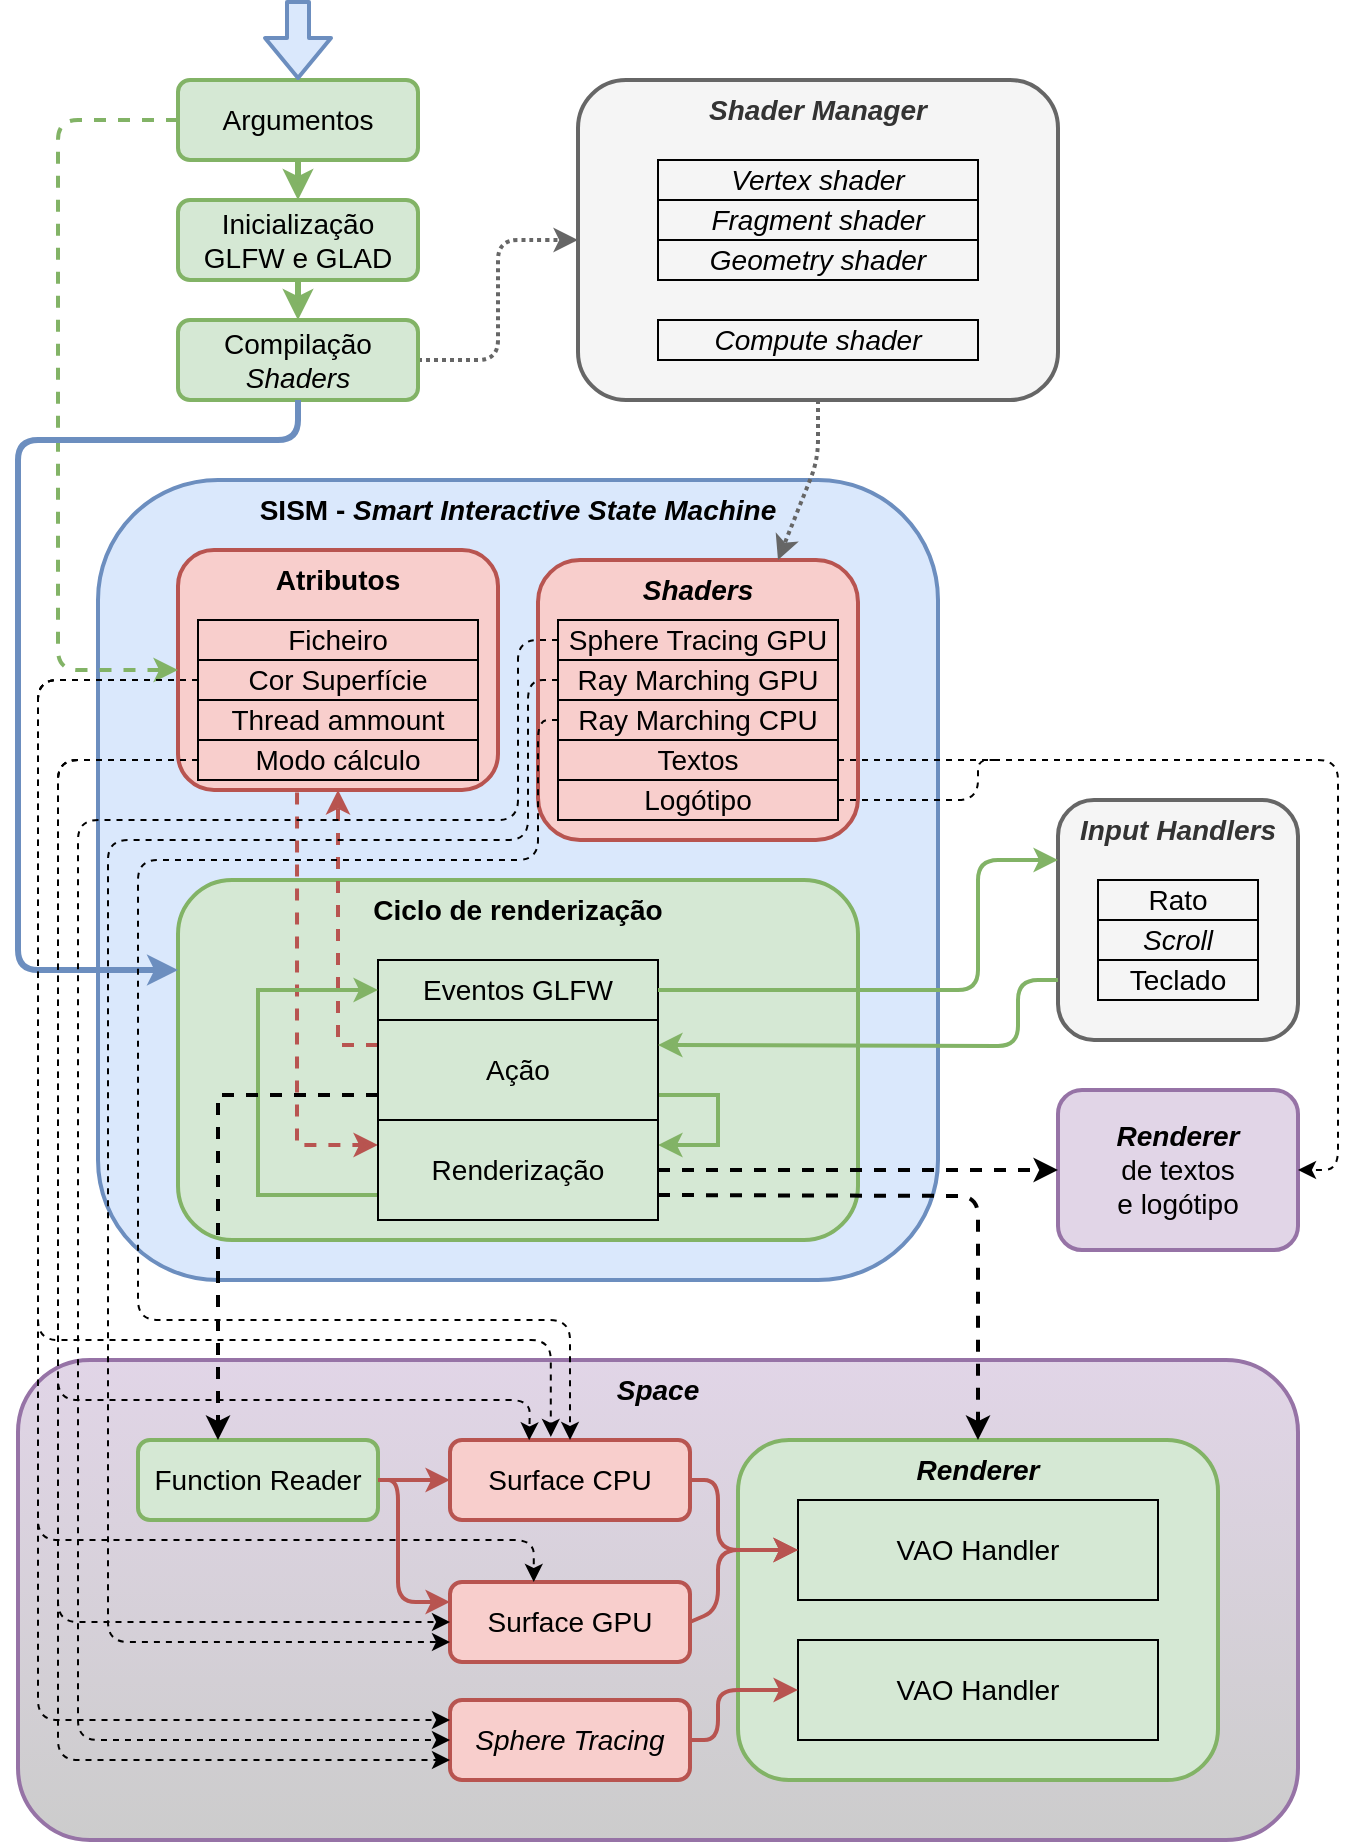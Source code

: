 <mxfile version="20.0.4" type="device"><diagram id="v2rgsF1kuf9jtpxhQ29G" name="Page-1"><mxGraphModel dx="1673" dy="875" grid="1" gridSize="10" guides="1" tooltips="1" connect="1" arrows="1" fold="1" page="1" pageScale="1" pageWidth="850" pageHeight="1100" background="none" math="0" shadow="0"><root><mxCell id="0"/><mxCell id="1" parent="0"/><mxCell id="DVNle9Yi67jgHLtXyeyg-1" value="SISM - &lt;i&gt;Smart Interactive State Machine&lt;/i&gt;" style="rounded=1;whiteSpace=wrap;html=1;verticalAlign=top;fontStyle=1;fillColor=#dae8fc;strokeColor=#6c8ebf;strokeWidth=2;fontSize=14;" parent="1" vertex="1"><mxGeometry x="80" y="280" width="420" height="400" as="geometry"/></mxCell><mxCell id="DVNle9Yi67jgHLtXyeyg-2" value="Ciclo de renderização" style="rounded=1;whiteSpace=wrap;html=1;verticalAlign=top;fillColor=#d5e8d4;strokeColor=#82b366;fontStyle=1;strokeWidth=2;fontSize=14;" parent="1" vertex="1"><mxGeometry x="120" y="480" width="340" height="180" as="geometry"/></mxCell><mxCell id="DVNle9Yi67jgHLtXyeyg-52" style="edgeStyle=orthogonalEdgeStyle;rounded=0;orthogonalLoop=1;jettySize=auto;html=1;entryX=0;entryY=0.25;entryDx=0;entryDy=0;dashed=1;fontFamily=Helvetica;fontSize=14;strokeWidth=2;fillColor=#f8cecc;strokeColor=#b85450;exitX=0.372;exitY=1.01;exitDx=0;exitDy=0;exitPerimeter=0;" parent="1" source="DVNle9Yi67jgHLtXyeyg-4" target="DVNle9Yi67jgHLtXyeyg-25" edge="1"><mxGeometry relative="1" as="geometry"><mxPoint x="180" y="430" as="sourcePoint"/><Array as="points"><mxPoint x="180" y="612"/></Array></mxGeometry></mxCell><mxCell id="DVNle9Yi67jgHLtXyeyg-4" value="Atributos" style="rounded=1;whiteSpace=wrap;html=1;verticalAlign=top;fillColor=#f8cecc;strokeColor=#b85450;fontStyle=1;strokeWidth=2;fontSize=14;" parent="1" vertex="1"><mxGeometry x="120" y="315" width="160" height="120" as="geometry"/></mxCell><mxCell id="DVNle9Yi67jgHLtXyeyg-7" value="Modo cálculo" style="text;html=1;align=center;verticalAlign=middle;whiteSpace=wrap;rounded=0;fontSize=14;fontFamily=Helvetica;strokeColor=#000000;" parent="1" vertex="1"><mxGeometry x="130" y="410" width="140" height="20" as="geometry"/></mxCell><mxCell id="DVNle9Yi67jgHLtXyeyg-9" value="Cor Superfície" style="text;html=1;align=center;verticalAlign=middle;whiteSpace=wrap;rounded=0;fontSize=14;fontFamily=Helvetica;strokeColor=#000000;" parent="1" vertex="1"><mxGeometry x="130" y="370" width="140" height="20" as="geometry"/></mxCell><mxCell id="DVNle9Yi67jgHLtXyeyg-10" value="Ficheiro" style="text;html=1;align=center;verticalAlign=middle;whiteSpace=wrap;rounded=0;fontSize=14;fontFamily=Helvetica;strokeColor=#000000;" parent="1" vertex="1"><mxGeometry x="130" y="350" width="140" height="20" as="geometry"/></mxCell><mxCell id="DVNle9Yi67jgHLtXyeyg-11" value="&lt;div&gt;Thread ammount&lt;/div&gt;" style="text;html=1;align=center;verticalAlign=middle;whiteSpace=wrap;rounded=0;fontSize=14;fontFamily=Helvetica;strokeColor=#000000;" parent="1" vertex="1"><mxGeometry x="130" y="390" width="140" height="20" as="geometry"/></mxCell><mxCell id="DVNle9Yi67jgHLtXyeyg-12" value="&lt;i&gt;&lt;b&gt;Shaders&lt;/b&gt;&lt;/i&gt;" style="rounded=1;whiteSpace=wrap;html=1;fontFamily=Helvetica;fontSize=14;strokeColor=#b85450;strokeWidth=2;verticalAlign=top;fillColor=#f8cecc;" parent="1" vertex="1"><mxGeometry x="300" y="320" width="160" height="140" as="geometry"/></mxCell><mxCell id="DVNle9Yi67jgHLtXyeyg-13" value="Textos" style="text;html=1;align=center;verticalAlign=middle;whiteSpace=wrap;rounded=0;fontSize=14;fontFamily=Helvetica;strokeColor=#000000;" parent="1" vertex="1"><mxGeometry x="310" y="410" width="140" height="20" as="geometry"/></mxCell><mxCell id="DVNle9Yi67jgHLtXyeyg-14" value="Logótipo" style="text;html=1;align=center;verticalAlign=middle;whiteSpace=wrap;rounded=0;fontSize=14;fontFamily=Helvetica;strokeColor=#000000;" parent="1" vertex="1"><mxGeometry x="310" y="430" width="140" height="20" as="geometry"/></mxCell><mxCell id="DVNle9Yi67jgHLtXyeyg-15" value="Ray Marching GPU" style="text;html=1;align=center;verticalAlign=middle;whiteSpace=wrap;rounded=0;fontSize=14;fontFamily=Helvetica;strokeColor=#000000;" parent="1" vertex="1"><mxGeometry x="310" y="370" width="140" height="20" as="geometry"/></mxCell><mxCell id="DVNle9Yi67jgHLtXyeyg-16" value="Ray Marching CPU" style="text;html=1;align=center;verticalAlign=middle;whiteSpace=wrap;rounded=0;fontSize=14;fontFamily=Helvetica;strokeColor=#000000;" parent="1" vertex="1"><mxGeometry x="310" y="390" width="140" height="20" as="geometry"/></mxCell><mxCell id="DVNle9Yi67jgHLtXyeyg-17" value="Sphere Tracing GPU" style="text;html=1;align=center;verticalAlign=middle;whiteSpace=wrap;rounded=0;fontSize=14;fontFamily=Helvetica;strokeColor=#000000;" parent="1" vertex="1"><mxGeometry x="310" y="350" width="140" height="20" as="geometry"/></mxCell><mxCell id="DVNle9Yi67jgHLtXyeyg-19" value="&lt;div&gt;Argumentos&lt;/div&gt;" style="rounded=1;whiteSpace=wrap;html=1;fontFamily=Helvetica;fontSize=14;strokeColor=#82b366;strokeWidth=2;verticalAlign=middle;fillColor=#d5e8d4;" parent="1" vertex="1"><mxGeometry x="120" y="80" width="120" height="40" as="geometry"/></mxCell><mxCell id="DVNle9Yi67jgHLtXyeyg-20" value="&lt;div&gt;Inicialização&lt;br&gt;&lt;/div&gt;&lt;div&gt;GLFW e GLAD&lt;/div&gt;" style="rounded=1;whiteSpace=wrap;html=1;fontFamily=Helvetica;fontSize=14;strokeColor=#82b366;strokeWidth=2;verticalAlign=middle;fillColor=#d5e8d4;" parent="1" vertex="1"><mxGeometry x="120" y="140" width="120" height="40" as="geometry"/></mxCell><mxCell id="DVNle9Yi67jgHLtXyeyg-27" style="edgeStyle=orthogonalEdgeStyle;rounded=0;orthogonalLoop=1;jettySize=auto;html=1;exitX=1;exitY=0.75;exitDx=0;exitDy=0;entryX=1;entryY=0.25;entryDx=0;entryDy=0;fontFamily=Helvetica;fontSize=14;strokeWidth=2;fillColor=#d5e8d4;strokeColor=#82b366;" parent="1" source="DVNle9Yi67jgHLtXyeyg-22" target="DVNle9Yi67jgHLtXyeyg-25" edge="1"><mxGeometry relative="1" as="geometry"><Array as="points"><mxPoint x="390" y="588"/><mxPoint x="390" y="613"/></Array></mxGeometry></mxCell><mxCell id="DVNle9Yi67jgHLtXyeyg-50" style="edgeStyle=orthogonalEdgeStyle;rounded=0;orthogonalLoop=1;jettySize=auto;html=1;exitX=0;exitY=0.25;exitDx=0;exitDy=0;entryX=0.5;entryY=1;entryDx=0;entryDy=0;fontFamily=Helvetica;fontSize=14;strokeWidth=2;dashed=1;fillColor=#f8cecc;strokeColor=#b85450;" parent="1" source="DVNle9Yi67jgHLtXyeyg-22" target="DVNle9Yi67jgHLtXyeyg-4" edge="1"><mxGeometry relative="1" as="geometry"/></mxCell><mxCell id="DVNle9Yi67jgHLtXyeyg-22" value="Ação" style="text;html=1;align=center;verticalAlign=middle;whiteSpace=wrap;rounded=0;fontSize=14;fontFamily=Helvetica;strokeColor=#000000;" parent="1" vertex="1"><mxGeometry x="220" y="550" width="140" height="50" as="geometry"/></mxCell><mxCell id="DVNle9Yi67jgHLtXyeyg-24" value="Eventos GLFW" style="text;html=1;align=center;verticalAlign=middle;whiteSpace=wrap;rounded=0;fontSize=14;fontFamily=Helvetica;strokeColor=#000000;" parent="1" vertex="1"><mxGeometry x="220" y="520" width="140" height="30" as="geometry"/></mxCell><mxCell id="DVNle9Yi67jgHLtXyeyg-28" style="edgeStyle=orthogonalEdgeStyle;rounded=0;orthogonalLoop=1;jettySize=auto;html=1;exitX=0;exitY=0.75;exitDx=0;exitDy=0;entryX=0;entryY=0.5;entryDx=0;entryDy=0;fontFamily=Helvetica;fontSize=14;strokeWidth=2;fillColor=#d5e8d4;strokeColor=#82b366;" parent="1" source="DVNle9Yi67jgHLtXyeyg-25" target="DVNle9Yi67jgHLtXyeyg-24" edge="1"><mxGeometry relative="1" as="geometry"><Array as="points"><mxPoint x="160" y="637"/><mxPoint x="160" y="535"/></Array></mxGeometry></mxCell><mxCell id="DVNle9Yi67jgHLtXyeyg-25" value="Renderização" style="text;html=1;align=center;verticalAlign=middle;whiteSpace=wrap;rounded=0;fontSize=14;fontFamily=Helvetica;strokeColor=#000000;" parent="1" vertex="1"><mxGeometry x="220" y="600" width="140" height="50" as="geometry"/></mxCell><mxCell id="DVNle9Yi67jgHLtXyeyg-29" value="" style="endArrow=classic;html=1;fontFamily=Helvetica;fontSize=14;strokeWidth=3;exitX=0.5;exitY=1;exitDx=0;exitDy=0;entryX=0.5;entryY=0;entryDx=0;entryDy=0;fillColor=#d5e8d4;strokeColor=#82b366;" parent="1" source="DVNle9Yi67jgHLtXyeyg-19" target="DVNle9Yi67jgHLtXyeyg-20" edge="1"><mxGeometry width="50" height="50" relative="1" as="geometry"><mxPoint x="440" y="430" as="sourcePoint"/><mxPoint x="490" y="380" as="targetPoint"/></mxGeometry></mxCell><mxCell id="DVNle9Yi67jgHLtXyeyg-32" value="" style="endArrow=classic;html=1;fontFamily=Helvetica;fontSize=14;strokeWidth=2;exitX=0;exitY=0.5;exitDx=0;exitDy=0;entryX=0;entryY=0.5;entryDx=0;entryDy=0;fillColor=#d5e8d4;strokeColor=#82b366;dashed=1;" parent="1" source="DVNle9Yi67jgHLtXyeyg-19" target="DVNle9Yi67jgHLtXyeyg-4" edge="1"><mxGeometry width="50" height="50" relative="1" as="geometry"><mxPoint x="360" y="300" as="sourcePoint"/><mxPoint x="410" y="250" as="targetPoint"/><Array as="points"><mxPoint x="60" y="100"/><mxPoint x="60" y="375"/></Array></mxGeometry></mxCell><mxCell id="DVNle9Yi67jgHLtXyeyg-34" value="Shader Manager" style="rounded=1;whiteSpace=wrap;html=1;fontFamily=Helvetica;fontSize=14;strokeColor=#666666;strokeWidth=2;verticalAlign=top;fillColor=#f5f5f5;fontColor=#333333;fontStyle=3" parent="1" vertex="1"><mxGeometry x="320" y="80" width="240" height="160" as="geometry"/></mxCell><mxCell id="DVNle9Yi67jgHLtXyeyg-38" value="Compute shader" style="text;html=1;align=center;verticalAlign=middle;whiteSpace=wrap;rounded=0;fontSize=14;fontFamily=Helvetica;strokeColor=#000000;fontStyle=2" parent="1" vertex="1"><mxGeometry x="360" y="200" width="160" height="20" as="geometry"/></mxCell><mxCell id="DVNle9Yi67jgHLtXyeyg-39" value="Vertex shader" style="text;html=1;align=center;verticalAlign=middle;whiteSpace=wrap;rounded=0;fontSize=14;fontFamily=Helvetica;strokeColor=#000000;fontStyle=2" parent="1" vertex="1"><mxGeometry x="360" y="120" width="160" height="20" as="geometry"/></mxCell><mxCell id="DVNle9Yi67jgHLtXyeyg-40" value="Fragment shader" style="text;html=1;align=center;verticalAlign=middle;whiteSpace=wrap;rounded=0;fontSize=14;fontFamily=Helvetica;strokeColor=#000000;fontStyle=2" parent="1" vertex="1"><mxGeometry x="360" y="140" width="160" height="20" as="geometry"/></mxCell><mxCell id="DVNle9Yi67jgHLtXyeyg-41" value="Geometry shader" style="text;html=1;align=center;verticalAlign=middle;whiteSpace=wrap;rounded=0;fontSize=14;fontFamily=Helvetica;strokeColor=#000000;fontStyle=2" parent="1" vertex="1"><mxGeometry x="360" y="160" width="160" height="20" as="geometry"/></mxCell><mxCell id="DVNle9Yi67jgHLtXyeyg-42" value="" style="endArrow=classic;html=1;dashed=1;fontFamily=Helvetica;fontSize=14;strokeWidth=2;exitX=1;exitY=0.5;exitDx=0;exitDy=0;entryX=0;entryY=0.5;entryDx=0;entryDy=0;fillColor=#f5f5f5;strokeColor=#666666;dashPattern=1 1;" parent="1" source="DVNle9Yi67jgHLtXyeyg-93" target="DVNle9Yi67jgHLtXyeyg-34" edge="1"><mxGeometry width="50" height="50" relative="1" as="geometry"><mxPoint x="400" y="270" as="sourcePoint"/><mxPoint x="450" y="220" as="targetPoint"/><Array as="points"><mxPoint x="280" y="220"/><mxPoint x="280" y="160"/><mxPoint x="300" y="160"/></Array></mxGeometry></mxCell><mxCell id="DVNle9Yi67jgHLtXyeyg-43" value="" style="endArrow=classic;html=1;dashed=1;dashPattern=1 1;fontFamily=Helvetica;fontSize=14;strokeWidth=2;exitX=0.5;exitY=1;exitDx=0;exitDy=0;entryX=0.75;entryY=0;entryDx=0;entryDy=0;fillColor=#f5f5f5;strokeColor=#666666;" parent="1" source="DVNle9Yi67jgHLtXyeyg-34" target="DVNle9Yi67jgHLtXyeyg-12" edge="1"><mxGeometry width="50" height="50" relative="1" as="geometry"><mxPoint x="400" y="300" as="sourcePoint"/><mxPoint x="450" y="250" as="targetPoint"/><Array as="points"><mxPoint x="440" y="270"/></Array></mxGeometry></mxCell><mxCell id="DVNle9Yi67jgHLtXyeyg-44" value="Input Handlers" style="rounded=1;whiteSpace=wrap;html=1;fontFamily=Helvetica;fontSize=14;strokeColor=#666666;strokeWidth=2;verticalAlign=top;fillColor=#f5f5f5;fontColor=#333333;fontStyle=3" parent="1" vertex="1"><mxGeometry x="560" y="440" width="120" height="120" as="geometry"/></mxCell><mxCell id="DVNle9Yi67jgHLtXyeyg-45" value="Rato" style="text;html=1;align=center;verticalAlign=middle;whiteSpace=wrap;rounded=0;fontSize=14;fontFamily=Helvetica;strokeColor=#000000;fontStyle=0" parent="1" vertex="1"><mxGeometry x="580" y="480" width="80" height="20" as="geometry"/></mxCell><mxCell id="DVNle9Yi67jgHLtXyeyg-46" value="Scroll" style="text;html=1;align=center;verticalAlign=middle;whiteSpace=wrap;rounded=0;fontSize=14;fontFamily=Helvetica;strokeColor=#000000;fontStyle=2" parent="1" vertex="1"><mxGeometry x="580" y="500" width="80" height="20" as="geometry"/></mxCell><mxCell id="DVNle9Yi67jgHLtXyeyg-47" value="Teclado" style="text;html=1;align=center;verticalAlign=middle;whiteSpace=wrap;rounded=0;fontSize=14;fontFamily=Helvetica;strokeColor=#000000;fontStyle=0" parent="1" vertex="1"><mxGeometry x="580" y="520" width="80" height="20" as="geometry"/></mxCell><mxCell id="DVNle9Yi67jgHLtXyeyg-48" value="" style="endArrow=classic;html=1;fontFamily=Helvetica;fontSize=14;strokeWidth=2;exitX=1;exitY=0.5;exitDx=0;exitDy=0;entryX=0;entryY=0.25;entryDx=0;entryDy=0;fillColor=#d5e8d4;strokeColor=#82b366;" parent="1" source="DVNle9Yi67jgHLtXyeyg-24" target="DVNle9Yi67jgHLtXyeyg-44" edge="1"><mxGeometry width="50" height="50" relative="1" as="geometry"><mxPoint x="400" y="520" as="sourcePoint"/><mxPoint x="450" y="470" as="targetPoint"/><Array as="points"><mxPoint x="520" y="535"/><mxPoint x="520" y="470"/></Array></mxGeometry></mxCell><mxCell id="DVNle9Yi67jgHLtXyeyg-53" value="Space" style="rounded=1;whiteSpace=wrap;html=1;fontFamily=Helvetica;fontSize=14;strokeColor=#9673a6;strokeWidth=2;verticalAlign=top;fontStyle=3;fillColor=#e1d5e7;glass=0;sketch=0;shadow=0;gradientColor=#CCCCCC;" parent="1" vertex="1"><mxGeometry x="40" y="720" width="640" height="240" as="geometry"/></mxCell><mxCell id="DVNle9Yi67jgHLtXyeyg-49" value="" style="endArrow=classic;html=1;fontFamily=Helvetica;fontSize=14;strokeWidth=2;exitX=0;exitY=0.75;exitDx=0;exitDy=0;entryX=1;entryY=0.25;entryDx=0;entryDy=0;fillColor=#d5e8d4;strokeColor=#82b366;" parent="1" source="DVNle9Yi67jgHLtXyeyg-44" target="DVNle9Yi67jgHLtXyeyg-22" edge="1"><mxGeometry width="50" height="50" relative="1" as="geometry"><mxPoint x="400" y="520" as="sourcePoint"/><mxPoint x="450" y="470" as="targetPoint"/><Array as="points"><mxPoint x="540" y="530"/><mxPoint x="540" y="563"/></Array></mxGeometry></mxCell><mxCell id="DVNle9Yi67jgHLtXyeyg-56" value="Function Reader" style="rounded=1;whiteSpace=wrap;html=1;fontFamily=Helvetica;fontSize=14;strokeColor=#82b366;strokeWidth=2;verticalAlign=middle;fillColor=#d5e8d4;" parent="1" vertex="1"><mxGeometry x="100" y="760" width="120" height="40" as="geometry"/></mxCell><mxCell id="DVNle9Yi67jgHLtXyeyg-57" value="Surface CPU" style="rounded=1;whiteSpace=wrap;html=1;fontFamily=Helvetica;fontSize=14;strokeColor=#b85450;strokeWidth=2;verticalAlign=middle;fillColor=#f8cecc;" parent="1" vertex="1"><mxGeometry x="256" y="760" width="120" height="40" as="geometry"/></mxCell><mxCell id="DVNle9Yi67jgHLtXyeyg-58" value="Surface GPU" style="rounded=1;whiteSpace=wrap;html=1;fontFamily=Helvetica;fontSize=14;strokeColor=#b85450;strokeWidth=2;verticalAlign=middle;fillColor=#f8cecc;" parent="1" vertex="1"><mxGeometry x="256" y="831" width="120" height="40" as="geometry"/></mxCell><mxCell id="DVNle9Yi67jgHLtXyeyg-59" value="Sphere Tracing" style="rounded=1;whiteSpace=wrap;html=1;fontFamily=Helvetica;fontSize=14;strokeColor=#b85450;strokeWidth=2;verticalAlign=middle;fillColor=#f8cecc;fontStyle=2" parent="1" vertex="1"><mxGeometry x="256" y="890" width="120" height="40" as="geometry"/></mxCell><mxCell id="DVNle9Yi67jgHLtXyeyg-60" style="edgeStyle=orthogonalEdgeStyle;rounded=0;orthogonalLoop=1;jettySize=auto;html=1;exitX=0;exitY=0.75;exitDx=0;exitDy=0;dashed=1;fontFamily=Helvetica;fontSize=14;strokeWidth=2;fillColor=#f5f5f5;" parent="1" source="DVNle9Yi67jgHLtXyeyg-22" target="DVNle9Yi67jgHLtXyeyg-56" edge="1"><mxGeometry relative="1" as="geometry"><mxPoint x="140" y="760" as="targetPoint"/><Array as="points"><mxPoint x="140" y="587"/></Array></mxGeometry></mxCell><mxCell id="DVNle9Yi67jgHLtXyeyg-61" value="" style="endArrow=classic;html=1;fontFamily=Helvetica;fontSize=14;strokeColor=#b85450;strokeWidth=2;exitX=1;exitY=0.5;exitDx=0;exitDy=0;entryX=0;entryY=0.5;entryDx=0;entryDy=0;fillColor=#f8cecc;" parent="1" source="DVNle9Yi67jgHLtXyeyg-56" target="DVNle9Yi67jgHLtXyeyg-57" edge="1"><mxGeometry width="50" height="50" relative="1" as="geometry"><mxPoint x="400" y="770" as="sourcePoint"/><mxPoint x="450" y="720" as="targetPoint"/></mxGeometry></mxCell><mxCell id="DVNle9Yi67jgHLtXyeyg-64" value="&lt;i&gt;Renderer&lt;/i&gt;" style="rounded=1;whiteSpace=wrap;html=1;fontFamily=Helvetica;fontSize=14;strokeColor=#82b366;strokeWidth=2;verticalAlign=top;fontStyle=1;fillColor=#d5e8d4;" parent="1" vertex="1"><mxGeometry x="400" y="760" width="240" height="170" as="geometry"/></mxCell><mxCell id="DVNle9Yi67jgHLtXyeyg-66" value="VAO Handler" style="text;html=1;align=center;verticalAlign=middle;whiteSpace=wrap;rounded=0;fontSize=14;fontFamily=Helvetica;strokeColor=#000000;" parent="1" vertex="1"><mxGeometry x="430" y="790" width="180" height="50" as="geometry"/></mxCell><mxCell id="DVNle9Yi67jgHLtXyeyg-67" value="VAO Handler" style="text;html=1;align=center;verticalAlign=middle;whiteSpace=wrap;rounded=0;fontSize=14;fontFamily=Helvetica;strokeColor=#000000;" parent="1" vertex="1"><mxGeometry x="430" y="860" width="180" height="50" as="geometry"/></mxCell><mxCell id="DVNle9Yi67jgHLtXyeyg-68" value="" style="endArrow=classic;html=1;fontFamily=Helvetica;fontSize=14;strokeColor=#b85450;strokeWidth=2;exitX=1;exitY=0.5;exitDx=0;exitDy=0;entryX=0;entryY=0.5;entryDx=0;entryDy=0;fillColor=#f8cecc;" parent="1" source="DVNle9Yi67jgHLtXyeyg-57" target="DVNle9Yi67jgHLtXyeyg-66" edge="1"><mxGeometry width="50" height="50" relative="1" as="geometry"><mxPoint x="400" y="770" as="sourcePoint"/><mxPoint x="450" y="720" as="targetPoint"/><Array as="points"><mxPoint x="390" y="780"/><mxPoint x="390" y="815"/></Array></mxGeometry></mxCell><mxCell id="DVNle9Yi67jgHLtXyeyg-69" value="" style="endArrow=classic;html=1;fontFamily=Helvetica;fontSize=14;strokeColor=#b85450;strokeWidth=2;exitX=1;exitY=0.5;exitDx=0;exitDy=0;entryX=0;entryY=0.5;entryDx=0;entryDy=0;fillColor=#f8cecc;" parent="1" source="DVNle9Yi67jgHLtXyeyg-59" target="DVNle9Yi67jgHLtXyeyg-67" edge="1"><mxGeometry width="50" height="50" relative="1" as="geometry"><mxPoint x="400" y="770" as="sourcePoint"/><mxPoint x="450" y="720" as="targetPoint"/><Array as="points"><mxPoint x="390" y="910"/><mxPoint x="390" y="885"/></Array></mxGeometry></mxCell><mxCell id="DVNle9Yi67jgHLtXyeyg-71" value="" style="endArrow=classic;html=1;fontFamily=Helvetica;fontSize=14;strokeColor=#000000;strokeWidth=1;dashed=1;entryX=0;entryY=0.75;entryDx=0;entryDy=0;" parent="1" target="DVNle9Yi67jgHLtXyeyg-58" edge="1"><mxGeometry width="50" height="50" relative="1" as="geometry"><mxPoint x="310" y="380" as="sourcePoint"/><mxPoint x="250" y="860" as="targetPoint"/><Array as="points"><mxPoint x="295" y="380"/><mxPoint x="295" y="460"/><mxPoint x="85" y="460"/><mxPoint x="85" y="861"/></Array></mxGeometry></mxCell><mxCell id="DVNle9Yi67jgHLtXyeyg-77" value="&lt;div&gt;&lt;i&gt;Renderer&lt;/i&gt;&lt;/div&gt;&lt;div&gt;&lt;span style=&quot;font-weight: normal&quot;&gt;de textos&lt;/span&gt;&lt;/div&gt;&lt;div&gt;&lt;span style=&quot;font-weight: normal&quot;&gt;e logótipo&lt;/span&gt;&lt;br&gt;&lt;/div&gt;" style="rounded=1;whiteSpace=wrap;html=1;fontFamily=Helvetica;fontSize=14;strokeColor=#9673a6;strokeWidth=2;verticalAlign=middle;fillColor=#e1d5e7;fontStyle=1" parent="1" vertex="1"><mxGeometry x="560" y="585" width="120" height="80" as="geometry"/></mxCell><mxCell id="DVNle9Yi67jgHLtXyeyg-78" value="" style="endArrow=classic;html=1;dashed=1;fontFamily=Helvetica;fontSize=14;strokeColor=#000000;strokeWidth=1;exitX=1;exitY=0.5;exitDx=0;exitDy=0;entryX=1;entryY=0.5;entryDx=0;entryDy=0;" parent="1" source="DVNle9Yi67jgHLtXyeyg-13" target="DVNle9Yi67jgHLtXyeyg-77" edge="1"><mxGeometry width="50" height="50" relative="1" as="geometry"><mxPoint x="400" y="500" as="sourcePoint"/><mxPoint x="450" y="450" as="targetPoint"/><Array as="points"><mxPoint x="700" y="420"/><mxPoint x="700" y="625"/></Array></mxGeometry></mxCell><mxCell id="DVNle9Yi67jgHLtXyeyg-82" value="" style="endArrow=none;html=1;dashed=1;fontFamily=Helvetica;fontSize=14;strokeColor=#000000;strokeWidth=1;exitX=1;exitY=0.5;exitDx=0;exitDy=0;" parent="1" source="DVNle9Yi67jgHLtXyeyg-14" edge="1"><mxGeometry width="50" height="50" relative="1" as="geometry"><mxPoint x="400" y="500" as="sourcePoint"/><mxPoint x="530" y="420" as="targetPoint"/><Array as="points"><mxPoint x="520" y="440"/><mxPoint x="520" y="420"/></Array></mxGeometry></mxCell><mxCell id="DVNle9Yi67jgHLtXyeyg-83" value="" style="endArrow=classic;html=1;dashed=1;fontFamily=Helvetica;fontSize=14;strokeColor=#000000;strokeWidth=2;exitX=1;exitY=0.5;exitDx=0;exitDy=0;entryX=0;entryY=0.5;entryDx=0;entryDy=0;" parent="1" source="DVNle9Yi67jgHLtXyeyg-25" target="DVNle9Yi67jgHLtXyeyg-77" edge="1"><mxGeometry width="50" height="50" relative="1" as="geometry"><mxPoint x="400" y="710" as="sourcePoint"/><mxPoint x="450" y="660" as="targetPoint"/><Array as="points"/></mxGeometry></mxCell><mxCell id="DVNle9Yi67jgHLtXyeyg-84" value="" style="endArrow=classic;html=1;dashed=1;fontFamily=Helvetica;fontSize=14;strokeColor=#000000;strokeWidth=2;exitX=1;exitY=0.75;exitDx=0;exitDy=0;entryX=0.5;entryY=0;entryDx=0;entryDy=0;" parent="1" source="DVNle9Yi67jgHLtXyeyg-25" target="DVNle9Yi67jgHLtXyeyg-64" edge="1"><mxGeometry width="50" height="50" relative="1" as="geometry"><mxPoint x="400" y="710" as="sourcePoint"/><mxPoint x="450" y="660" as="targetPoint"/><Array as="points"><mxPoint x="520" y="638"/></Array></mxGeometry></mxCell><mxCell id="DVNle9Yi67jgHLtXyeyg-88" value="" style="endArrow=classic;html=1;dashed=1;fontFamily=Helvetica;fontSize=14;strokeColor=#000000;strokeWidth=1;exitX=0;exitY=0.5;exitDx=0;exitDy=0;entryX=0;entryY=0.75;entryDx=0;entryDy=0;" parent="1" source="DVNle9Yi67jgHLtXyeyg-7" target="DVNle9Yi67jgHLtXyeyg-59" edge="1"><mxGeometry width="50" height="50" relative="1" as="geometry"><mxPoint x="400" y="710" as="sourcePoint"/><mxPoint x="450" y="660" as="targetPoint"/><Array as="points"><mxPoint x="60" y="420"/><mxPoint x="60" y="920"/></Array></mxGeometry></mxCell><mxCell id="DVNle9Yi67jgHLtXyeyg-90" value="" style="shape=flexArrow;endArrow=classic;html=1;fontFamily=Helvetica;fontSize=14;strokeColor=#6c8ebf;strokeWidth=2;entryX=0.5;entryY=0;entryDx=0;entryDy=0;fillColor=#dae8fc;" parent="1" target="DVNle9Yi67jgHLtXyeyg-19" edge="1"><mxGeometry width="50" height="50" relative="1" as="geometry"><mxPoint x="180" y="40" as="sourcePoint"/><mxPoint x="180" y="-10" as="targetPoint"/></mxGeometry></mxCell><mxCell id="DVNle9Yi67jgHLtXyeyg-91" value="" style="endArrow=classic;html=1;fontFamily=Helvetica;fontSize=14;strokeColor=#b85450;strokeWidth=2;exitX=1;exitY=0.5;exitDx=0;exitDy=0;entryX=0;entryY=0.25;entryDx=0;entryDy=0;fillColor=#f8cecc;" parent="1" source="DVNle9Yi67jgHLtXyeyg-56" target="DVNle9Yi67jgHLtXyeyg-58" edge="1"><mxGeometry width="50" height="50" relative="1" as="geometry"><mxPoint x="400" y="660" as="sourcePoint"/><mxPoint x="450" y="610" as="targetPoint"/><Array as="points"><mxPoint x="230" y="780"/><mxPoint x="230" y="841"/></Array></mxGeometry></mxCell><mxCell id="DVNle9Yi67jgHLtXyeyg-93" value="&lt;div&gt;Compilação&lt;i&gt;&lt;br&gt;&lt;/i&gt;&lt;/div&gt;&lt;div&gt;&lt;i&gt;Shaders&lt;/i&gt;&lt;/div&gt;" style="rounded=1;whiteSpace=wrap;html=1;fontFamily=Helvetica;fontSize=14;strokeColor=#82b366;strokeWidth=2;verticalAlign=middle;fillColor=#d5e8d4;" parent="1" vertex="1"><mxGeometry x="120" y="200" width="120" height="40" as="geometry"/></mxCell><mxCell id="DVNle9Yi67jgHLtXyeyg-94" value="" style="endArrow=classic;html=1;fontFamily=Helvetica;fontSize=14;strokeColor=#82b366;strokeWidth=3;exitX=0.5;exitY=1;exitDx=0;exitDy=0;entryX=0.5;entryY=0;entryDx=0;entryDy=0;fillColor=#d5e8d4;" parent="1" source="DVNle9Yi67jgHLtXyeyg-20" target="DVNle9Yi67jgHLtXyeyg-93" edge="1"><mxGeometry width="50" height="50" relative="1" as="geometry"><mxPoint x="400" y="330" as="sourcePoint"/><mxPoint x="450" y="280" as="targetPoint"/></mxGeometry></mxCell><mxCell id="DVNle9Yi67jgHLtXyeyg-96" value="" style="endArrow=classic;html=1;fontFamily=Helvetica;fontSize=14;strokeColor=#6c8ebf;strokeWidth=3;exitX=0.5;exitY=1;exitDx=0;exitDy=0;entryX=0;entryY=0.25;entryDx=0;entryDy=0;fillColor=#dae8fc;" parent="1" source="DVNle9Yi67jgHLtXyeyg-93" target="DVNle9Yi67jgHLtXyeyg-2" edge="1"><mxGeometry width="50" height="50" relative="1" as="geometry"><mxPoint x="400" y="330" as="sourcePoint"/><mxPoint x="450" y="280" as="targetPoint"/><Array as="points"><mxPoint x="180" y="260"/><mxPoint x="40" y="260"/><mxPoint x="40" y="525"/></Array></mxGeometry></mxCell><mxCell id="DVNle9Yi67jgHLtXyeyg-62" value="" style="endArrow=classic;html=1;fontFamily=Helvetica;fontSize=14;strokeColor=#b85450;strokeWidth=2;fillColor=#f8cecc;entryX=0;entryY=0.5;entryDx=0;entryDy=0;exitX=1;exitY=0.5;exitDx=0;exitDy=0;" parent="1" source="DVNle9Yi67jgHLtXyeyg-58" target="DVNle9Yi67jgHLtXyeyg-66" edge="1"><mxGeometry width="50" height="50" relative="1" as="geometry"><mxPoint x="380" y="830" as="sourcePoint"/><mxPoint x="270" y="890" as="targetPoint"/><Array as="points"><mxPoint x="390" y="845"/><mxPoint x="390" y="815"/></Array></mxGeometry></mxCell><mxCell id="VB_B5-VtFfhUJQg-4P24-2" style="edgeStyle=orthogonalEdgeStyle;rounded=1;orthogonalLoop=1;jettySize=auto;html=1;exitX=0;exitY=0.5;exitDx=0;exitDy=0;dashed=1;strokeColor=default;entryX=0.5;entryY=0;entryDx=0;entryDy=0;" edge="1" parent="1" target="DVNle9Yi67jgHLtXyeyg-57"><mxGeometry relative="1" as="geometry"><mxPoint x="310" y="400" as="sourcePoint"/><mxPoint x="316" y="760" as="targetPoint"/><Array as="points"><mxPoint x="300" y="400"/><mxPoint x="300" y="470"/><mxPoint x="100" y="470"/><mxPoint x="100" y="700"/><mxPoint x="316" y="700"/></Array></mxGeometry></mxCell><mxCell id="VB_B5-VtFfhUJQg-4P24-3" value="" style="endArrow=classic;html=1;dashed=1;fontFamily=Helvetica;fontSize=14;strokeColor=#000000;strokeWidth=1;exitX=0;exitY=0.5;exitDx=0;exitDy=0;entryX=0;entryY=0.5;entryDx=0;entryDy=0;" edge="1" parent="1" target="DVNle9Yi67jgHLtXyeyg-58"><mxGeometry width="50" height="50" relative="1" as="geometry"><mxPoint x="130" y="420" as="sourcePoint"/><mxPoint x="256" y="920" as="targetPoint"/><Array as="points"><mxPoint x="60" y="420"/><mxPoint x="60" y="851"/></Array></mxGeometry></mxCell><mxCell id="VB_B5-VtFfhUJQg-4P24-4" value="" style="endArrow=classic;html=1;dashed=1;fontFamily=Helvetica;fontSize=14;strokeColor=#000000;strokeWidth=1;exitX=0;exitY=0.5;exitDx=0;exitDy=0;entryX=0.33;entryY=0.004;entryDx=0;entryDy=0;entryPerimeter=0;" edge="1" parent="1" source="DVNle9Yi67jgHLtXyeyg-7" target="DVNle9Yi67jgHLtXyeyg-57"><mxGeometry width="50" height="50" relative="1" as="geometry"><mxPoint x="130" y="430" as="sourcePoint"/><mxPoint x="256" y="861" as="targetPoint"/><Array as="points"><mxPoint x="60" y="420"/><mxPoint x="60" y="740"/><mxPoint x="296" y="740"/></Array></mxGeometry></mxCell><mxCell id="VB_B5-VtFfhUJQg-4P24-5" style="edgeStyle=orthogonalEdgeStyle;rounded=1;orthogonalLoop=1;jettySize=auto;html=1;exitX=0;exitY=0.5;exitDx=0;exitDy=0;dashed=1;strokeColor=default;strokeWidth=1;" edge="1" parent="1" source="DVNle9Yi67jgHLtXyeyg-17"><mxGeometry relative="1" as="geometry"><mxPoint x="256" y="910" as="targetPoint"/><Array as="points"><mxPoint x="290" y="360"/><mxPoint x="290" y="450"/><mxPoint x="70" y="450"/><mxPoint x="70" y="910"/><mxPoint x="256" y="910"/></Array></mxGeometry></mxCell><mxCell id="VB_B5-VtFfhUJQg-4P24-7" style="edgeStyle=orthogonalEdgeStyle;rounded=1;orthogonalLoop=1;jettySize=auto;html=1;exitX=0;exitY=0.5;exitDx=0;exitDy=0;entryX=0;entryY=0.25;entryDx=0;entryDy=0;dashed=1;strokeColor=default;strokeWidth=1;" edge="1" parent="1" source="DVNle9Yi67jgHLtXyeyg-9" target="DVNle9Yi67jgHLtXyeyg-59"><mxGeometry relative="1" as="geometry"><mxPoint x="127" y="380" as="sourcePoint"/><mxPoint x="253" y="900" as="targetPoint"/><Array as="points"><mxPoint x="50" y="380"/><mxPoint x="50" y="900"/></Array></mxGeometry></mxCell><mxCell id="VB_B5-VtFfhUJQg-4P24-8" style="edgeStyle=orthogonalEdgeStyle;rounded=1;orthogonalLoop=1;jettySize=auto;html=1;exitX=0;exitY=0.5;exitDx=0;exitDy=0;entryX=0.42;entryY=-0.039;entryDx=0;entryDy=0;dashed=1;strokeColor=default;strokeWidth=1;entryPerimeter=0;" edge="1" parent="1" target="DVNle9Yi67jgHLtXyeyg-57"><mxGeometry relative="1" as="geometry"><mxPoint x="130" y="380" as="sourcePoint"/><mxPoint x="256" y="900" as="targetPoint"/><Array as="points"><mxPoint x="50" y="380"/><mxPoint x="50" y="710"/><mxPoint x="306" y="710"/></Array></mxGeometry></mxCell><mxCell id="VB_B5-VtFfhUJQg-4P24-9" style="edgeStyle=orthogonalEdgeStyle;rounded=1;orthogonalLoop=1;jettySize=auto;html=1;entryX=0.349;entryY=0;entryDx=0;entryDy=0;dashed=1;strokeColor=default;strokeWidth=1;entryPerimeter=0;" edge="1" parent="1" target="DVNle9Yi67jgHLtXyeyg-58"><mxGeometry relative="1" as="geometry"><mxPoint x="130" y="380" as="sourcePoint"/><mxPoint x="306.37" y="758" as="targetPoint"/><Array as="points"><mxPoint x="50" y="380"/><mxPoint x="50" y="810"/><mxPoint x="298" y="810"/></Array></mxGeometry></mxCell></root></mxGraphModel></diagram></mxfile>